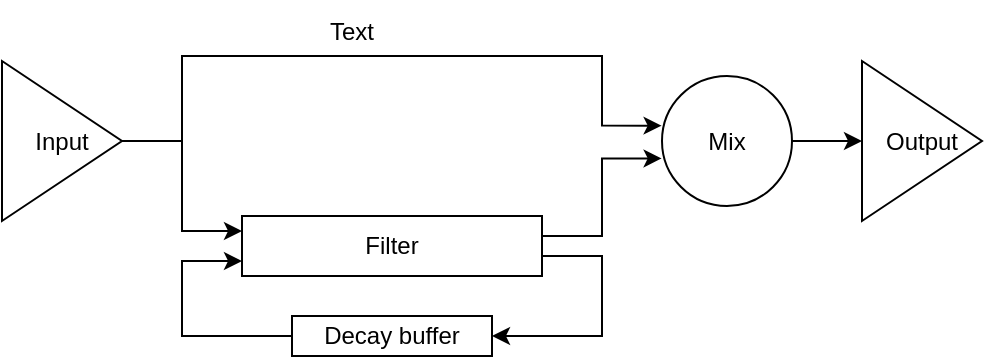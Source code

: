 <mxfile version="24.2.1" type="onedrive">
  <diagram name="第 1 页" id="Vs5xut2sYJcekU_qqH-B">
    <mxGraphModel grid="1" page="1" gridSize="10" guides="1" tooltips="1" connect="1" arrows="1" fold="1" pageScale="1" pageWidth="1200" pageHeight="500" math="0" shadow="0">
      <root>
        <mxCell id="0" />
        <mxCell id="1" parent="0" />
        <mxCell id="czG_lzIJUzWWYwuwvP5E-10" style="edgeStyle=orthogonalEdgeStyle;rounded=0;orthogonalLoop=1;jettySize=auto;html=1;entryX=1;entryY=0.5;entryDx=0;entryDy=0;exitX=1;exitY=0.75;exitDx=0;exitDy=0;" edge="1" parent="1" source="czG_lzIJUzWWYwuwvP5E-2" target="czG_lzIJUzWWYwuwvP5E-3">
          <mxGeometry relative="1" as="geometry">
            <Array as="points">
              <mxPoint x="400" y="260" />
              <mxPoint x="430" y="260" />
              <mxPoint x="430" y="300" />
            </Array>
          </mxGeometry>
        </mxCell>
        <mxCell id="czG_lzIJUzWWYwuwvP5E-2" value="Filter" style="rounded=0;whiteSpace=wrap;html=1;" vertex="1" parent="1">
          <mxGeometry x="250" y="240" width="150" height="30" as="geometry" />
        </mxCell>
        <mxCell id="czG_lzIJUzWWYwuwvP5E-11" style="edgeStyle=orthogonalEdgeStyle;rounded=0;orthogonalLoop=1;jettySize=auto;html=1;entryX=0;entryY=0.75;entryDx=0;entryDy=0;" edge="1" parent="1" source="czG_lzIJUzWWYwuwvP5E-3" target="czG_lzIJUzWWYwuwvP5E-2">
          <mxGeometry relative="1" as="geometry">
            <Array as="points">
              <mxPoint x="220" y="300" />
              <mxPoint x="220" y="263" />
            </Array>
          </mxGeometry>
        </mxCell>
        <mxCell id="czG_lzIJUzWWYwuwvP5E-3" value="Decay buffer" style="whiteSpace=wrap;html=1;" vertex="1" parent="1">
          <mxGeometry x="275" y="290" width="100" height="20" as="geometry" />
        </mxCell>
        <mxCell id="czG_lzIJUzWWYwuwvP5E-15" style="edgeStyle=orthogonalEdgeStyle;rounded=0;orthogonalLoop=1;jettySize=auto;html=1;entryX=0;entryY=0.5;entryDx=0;entryDy=0;" edge="1" parent="1" source="czG_lzIJUzWWYwuwvP5E-4" target="czG_lzIJUzWWYwuwvP5E-5">
          <mxGeometry relative="1" as="geometry" />
        </mxCell>
        <mxCell id="czG_lzIJUzWWYwuwvP5E-4" value="Mix" style="ellipse;whiteSpace=wrap;html=1;aspect=fixed;" vertex="1" parent="1">
          <mxGeometry x="460" y="170" width="65" height="65" as="geometry" />
        </mxCell>
        <mxCell id="czG_lzIJUzWWYwuwvP5E-5" value="Output" style="triangle;whiteSpace=wrap;html=1;" vertex="1" parent="1">
          <mxGeometry x="560" y="162.5" width="60" height="80" as="geometry" />
        </mxCell>
        <mxCell id="czG_lzIJUzWWYwuwvP5E-12" style="edgeStyle=orthogonalEdgeStyle;rounded=0;orthogonalLoop=1;jettySize=auto;html=1;entryX=0;entryY=0.25;entryDx=0;entryDy=0;" edge="1" parent="1" source="czG_lzIJUzWWYwuwvP5E-6" target="czG_lzIJUzWWYwuwvP5E-2">
          <mxGeometry relative="1" as="geometry">
            <Array as="points">
              <mxPoint x="220" y="203" />
              <mxPoint x="220" y="248" />
            </Array>
          </mxGeometry>
        </mxCell>
        <mxCell id="czG_lzIJUzWWYwuwvP5E-6" value="Input" style="triangle;whiteSpace=wrap;html=1;" vertex="1" parent="1">
          <mxGeometry x="130" y="162.5" width="60" height="80" as="geometry" />
        </mxCell>
        <mxCell id="czG_lzIJUzWWYwuwvP5E-13" style="edgeStyle=orthogonalEdgeStyle;rounded=0;orthogonalLoop=1;jettySize=auto;html=1;entryX=-0.003;entryY=0.382;entryDx=0;entryDy=0;entryPerimeter=0;" edge="1" parent="1" source="czG_lzIJUzWWYwuwvP5E-6" target="czG_lzIJUzWWYwuwvP5E-4">
          <mxGeometry relative="1" as="geometry">
            <Array as="points">
              <mxPoint x="220" y="203" />
              <mxPoint x="220" y="160" />
              <mxPoint x="430" y="160" />
              <mxPoint x="430" y="195" />
            </Array>
          </mxGeometry>
        </mxCell>
        <mxCell id="czG_lzIJUzWWYwuwvP5E-14" style="edgeStyle=orthogonalEdgeStyle;rounded=0;orthogonalLoop=1;jettySize=auto;html=1;exitX=1;exitY=0.5;exitDx=0;exitDy=0;entryX=-0.003;entryY=0.634;entryDx=0;entryDy=0;entryPerimeter=0;" edge="1" parent="1" source="czG_lzIJUzWWYwuwvP5E-2" target="czG_lzIJUzWWYwuwvP5E-4">
          <mxGeometry relative="1" as="geometry">
            <Array as="points">
              <mxPoint x="400" y="250" />
              <mxPoint x="430" y="250" />
              <mxPoint x="430" y="211" />
            </Array>
          </mxGeometry>
        </mxCell>
        <mxCell id="czG_lzIJUzWWYwuwvP5E-16" value="Text" style="text;html=1;align=center;verticalAlign=middle;whiteSpace=wrap;rounded=0;" vertex="1" parent="1">
          <mxGeometry x="275" y="132.5" width="60" height="30" as="geometry" />
        </mxCell>
      </root>
    </mxGraphModel>
  </diagram>
</mxfile>
